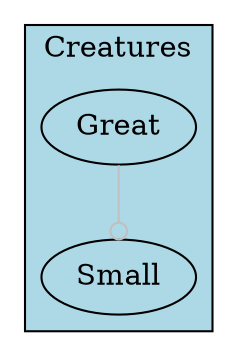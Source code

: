 digraph Perl
{
graph [ rankdir="TB" ]
node [ shape="oval" ]
edge [ color="grey" ]

subgraph "cluster_1"
{
graph [ bgcolor="lightblue" label="Creatures" rankdir="TB" ]
node [ shape="oval" ]
edge [ color="grey" ]

"Great"
"Small"
}
"Great" -> "Small" [ arrowhead="odot" label="" ]
}
